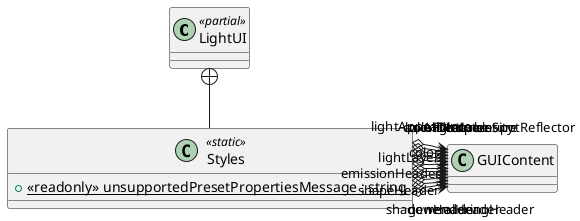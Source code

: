 @startuml
class LightUI <<partial>> {
}
class Styles <<static>> {
    + {static} <<readonly>> unsupportedPresetPropertiesMessage : string
}
LightUI +-- Styles
Styles o-> "generalHeader" GUIContent
Styles o-> "shapeHeader" GUIContent
Styles o-> "renderingHeader" GUIContent
Styles o-> "emissionHeader" GUIContent
Styles o-> "shadowHeader" GUIContent
Styles o-> "lightLayer" GUIContent
Styles o-> "color" GUIContent
Styles o-> "lightAppearance" GUIContent
Styles o-> "colorFilter" GUIContent
Styles o-> "colorTemperature" GUIContent
Styles o-> "lightIntensity" GUIContent
Styles o-> "luxAtDistance" GUIContent
Styles o-> "enableSpotReflector" GUIContent
@enduml

